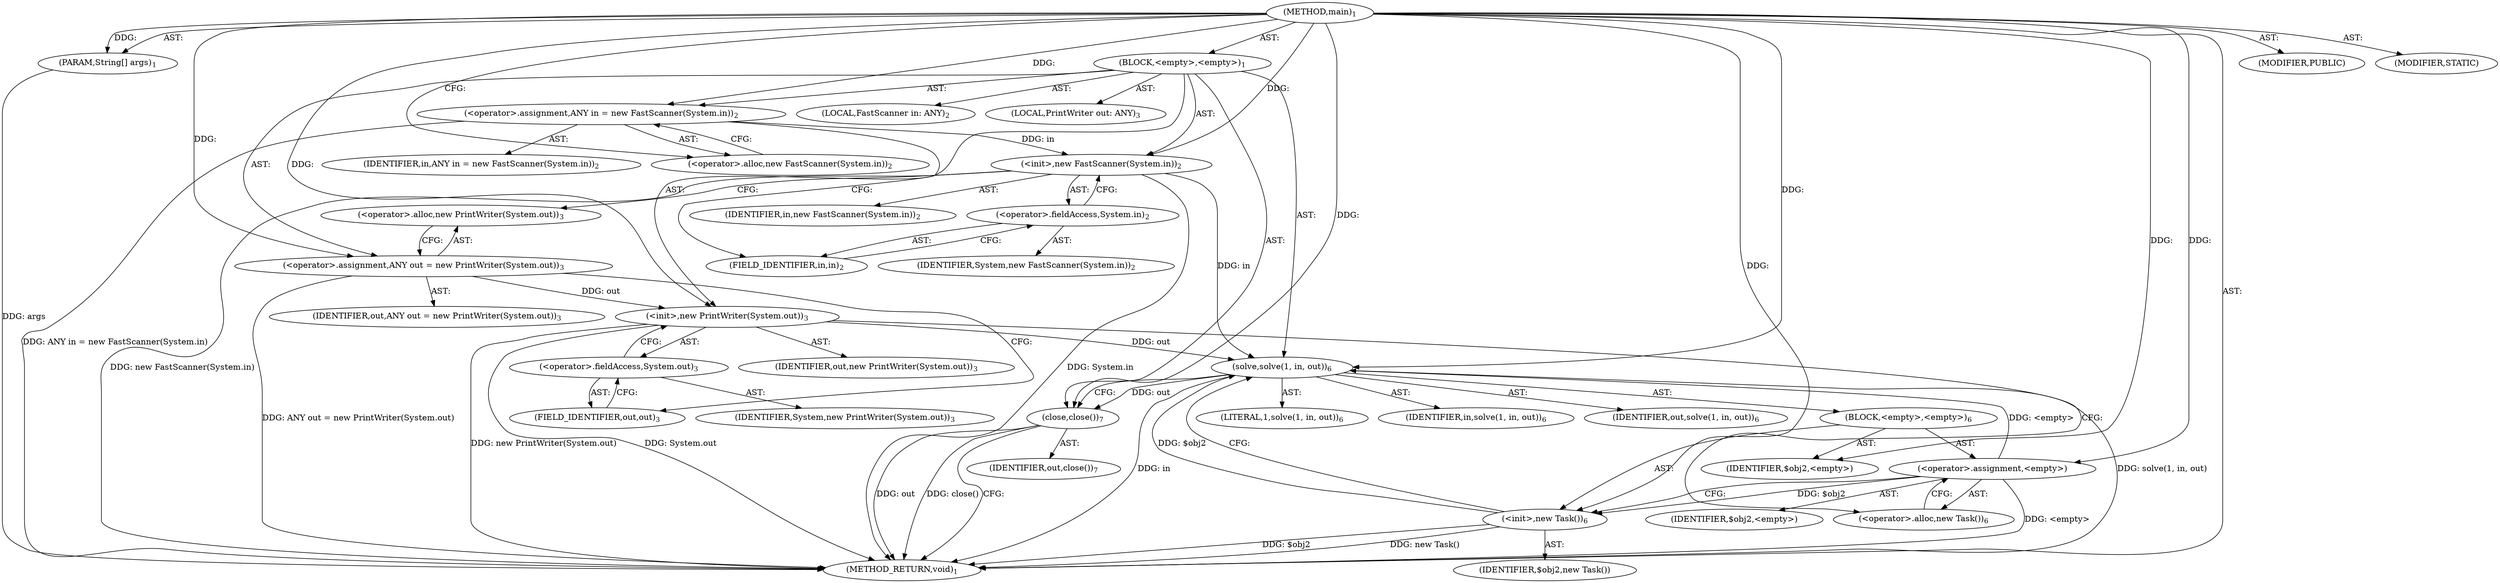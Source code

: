 digraph "main" {  
"21" [label = <(METHOD,main)<SUB>1</SUB>> ]
"22" [label = <(PARAM,String[] args)<SUB>1</SUB>> ]
"23" [label = <(BLOCK,&lt;empty&gt;,&lt;empty&gt;)<SUB>1</SUB>> ]
"4" [label = <(LOCAL,FastScanner in: ANY)<SUB>2</SUB>> ]
"24" [label = <(&lt;operator&gt;.assignment,ANY in = new FastScanner(System.in))<SUB>2</SUB>> ]
"25" [label = <(IDENTIFIER,in,ANY in = new FastScanner(System.in))<SUB>2</SUB>> ]
"26" [label = <(&lt;operator&gt;.alloc,new FastScanner(System.in))<SUB>2</SUB>> ]
"27" [label = <(&lt;init&gt;,new FastScanner(System.in))<SUB>2</SUB>> ]
"3" [label = <(IDENTIFIER,in,new FastScanner(System.in))<SUB>2</SUB>> ]
"28" [label = <(&lt;operator&gt;.fieldAccess,System.in)<SUB>2</SUB>> ]
"29" [label = <(IDENTIFIER,System,new FastScanner(System.in))<SUB>2</SUB>> ]
"30" [label = <(FIELD_IDENTIFIER,in,in)<SUB>2</SUB>> ]
"6" [label = <(LOCAL,PrintWriter out: ANY)<SUB>3</SUB>> ]
"31" [label = <(&lt;operator&gt;.assignment,ANY out = new PrintWriter(System.out))<SUB>3</SUB>> ]
"32" [label = <(IDENTIFIER,out,ANY out = new PrintWriter(System.out))<SUB>3</SUB>> ]
"33" [label = <(&lt;operator&gt;.alloc,new PrintWriter(System.out))<SUB>3</SUB>> ]
"34" [label = <(&lt;init&gt;,new PrintWriter(System.out))<SUB>3</SUB>> ]
"5" [label = <(IDENTIFIER,out,new PrintWriter(System.out))<SUB>3</SUB>> ]
"35" [label = <(&lt;operator&gt;.fieldAccess,System.out)<SUB>3</SUB>> ]
"36" [label = <(IDENTIFIER,System,new PrintWriter(System.out))<SUB>3</SUB>> ]
"37" [label = <(FIELD_IDENTIFIER,out,out)<SUB>3</SUB>> ]
"38" [label = <(solve,solve(1, in, out))<SUB>6</SUB>> ]
"39" [label = <(BLOCK,&lt;empty&gt;,&lt;empty&gt;)<SUB>6</SUB>> ]
"40" [label = <(&lt;operator&gt;.assignment,&lt;empty&gt;)> ]
"41" [label = <(IDENTIFIER,$obj2,&lt;empty&gt;)> ]
"42" [label = <(&lt;operator&gt;.alloc,new Task())<SUB>6</SUB>> ]
"43" [label = <(&lt;init&gt;,new Task())<SUB>6</SUB>> ]
"44" [label = <(IDENTIFIER,$obj2,new Task())> ]
"45" [label = <(IDENTIFIER,$obj2,&lt;empty&gt;)> ]
"46" [label = <(LITERAL,1,solve(1, in, out))<SUB>6</SUB>> ]
"47" [label = <(IDENTIFIER,in,solve(1, in, out))<SUB>6</SUB>> ]
"48" [label = <(IDENTIFIER,out,solve(1, in, out))<SUB>6</SUB>> ]
"49" [label = <(close,close())<SUB>7</SUB>> ]
"50" [label = <(IDENTIFIER,out,close())<SUB>7</SUB>> ]
"51" [label = <(MODIFIER,PUBLIC)> ]
"52" [label = <(MODIFIER,STATIC)> ]
"53" [label = <(METHOD_RETURN,void)<SUB>1</SUB>> ]
  "21" -> "22"  [ label = "AST: "] 
  "21" -> "23"  [ label = "AST: "] 
  "21" -> "51"  [ label = "AST: "] 
  "21" -> "52"  [ label = "AST: "] 
  "21" -> "53"  [ label = "AST: "] 
  "23" -> "4"  [ label = "AST: "] 
  "23" -> "24"  [ label = "AST: "] 
  "23" -> "27"  [ label = "AST: "] 
  "23" -> "6"  [ label = "AST: "] 
  "23" -> "31"  [ label = "AST: "] 
  "23" -> "34"  [ label = "AST: "] 
  "23" -> "38"  [ label = "AST: "] 
  "23" -> "49"  [ label = "AST: "] 
  "24" -> "25"  [ label = "AST: "] 
  "24" -> "26"  [ label = "AST: "] 
  "27" -> "3"  [ label = "AST: "] 
  "27" -> "28"  [ label = "AST: "] 
  "28" -> "29"  [ label = "AST: "] 
  "28" -> "30"  [ label = "AST: "] 
  "31" -> "32"  [ label = "AST: "] 
  "31" -> "33"  [ label = "AST: "] 
  "34" -> "5"  [ label = "AST: "] 
  "34" -> "35"  [ label = "AST: "] 
  "35" -> "36"  [ label = "AST: "] 
  "35" -> "37"  [ label = "AST: "] 
  "38" -> "39"  [ label = "AST: "] 
  "38" -> "46"  [ label = "AST: "] 
  "38" -> "47"  [ label = "AST: "] 
  "38" -> "48"  [ label = "AST: "] 
  "39" -> "40"  [ label = "AST: "] 
  "39" -> "43"  [ label = "AST: "] 
  "39" -> "45"  [ label = "AST: "] 
  "40" -> "41"  [ label = "AST: "] 
  "40" -> "42"  [ label = "AST: "] 
  "43" -> "44"  [ label = "AST: "] 
  "49" -> "50"  [ label = "AST: "] 
  "24" -> "30"  [ label = "CFG: "] 
  "27" -> "33"  [ label = "CFG: "] 
  "31" -> "37"  [ label = "CFG: "] 
  "34" -> "42"  [ label = "CFG: "] 
  "38" -> "49"  [ label = "CFG: "] 
  "49" -> "53"  [ label = "CFG: "] 
  "26" -> "24"  [ label = "CFG: "] 
  "28" -> "27"  [ label = "CFG: "] 
  "33" -> "31"  [ label = "CFG: "] 
  "35" -> "34"  [ label = "CFG: "] 
  "30" -> "28"  [ label = "CFG: "] 
  "37" -> "35"  [ label = "CFG: "] 
  "40" -> "43"  [ label = "CFG: "] 
  "43" -> "38"  [ label = "CFG: "] 
  "42" -> "40"  [ label = "CFG: "] 
  "21" -> "26"  [ label = "CFG: "] 
  "22" -> "53"  [ label = "DDG: args"] 
  "24" -> "53"  [ label = "DDG: ANY in = new FastScanner(System.in)"] 
  "27" -> "53"  [ label = "DDG: System.in"] 
  "27" -> "53"  [ label = "DDG: new FastScanner(System.in)"] 
  "31" -> "53"  [ label = "DDG: ANY out = new PrintWriter(System.out)"] 
  "34" -> "53"  [ label = "DDG: System.out"] 
  "34" -> "53"  [ label = "DDG: new PrintWriter(System.out)"] 
  "40" -> "53"  [ label = "DDG: &lt;empty&gt;"] 
  "43" -> "53"  [ label = "DDG: $obj2"] 
  "43" -> "53"  [ label = "DDG: new Task()"] 
  "38" -> "53"  [ label = "DDG: in"] 
  "38" -> "53"  [ label = "DDG: solve(1, in, out)"] 
  "49" -> "53"  [ label = "DDG: out"] 
  "49" -> "53"  [ label = "DDG: close()"] 
  "21" -> "22"  [ label = "DDG: "] 
  "21" -> "24"  [ label = "DDG: "] 
  "21" -> "31"  [ label = "DDG: "] 
  "24" -> "27"  [ label = "DDG: in"] 
  "21" -> "27"  [ label = "DDG: "] 
  "31" -> "34"  [ label = "DDG: out"] 
  "21" -> "34"  [ label = "DDG: "] 
  "40" -> "38"  [ label = "DDG: &lt;empty&gt;"] 
  "43" -> "38"  [ label = "DDG: $obj2"] 
  "21" -> "38"  [ label = "DDG: "] 
  "27" -> "38"  [ label = "DDG: in"] 
  "34" -> "38"  [ label = "DDG: out"] 
  "38" -> "49"  [ label = "DDG: out"] 
  "21" -> "49"  [ label = "DDG: "] 
  "21" -> "40"  [ label = "DDG: "] 
  "21" -> "45"  [ label = "DDG: "] 
  "40" -> "43"  [ label = "DDG: $obj2"] 
  "21" -> "43"  [ label = "DDG: "] 
}

